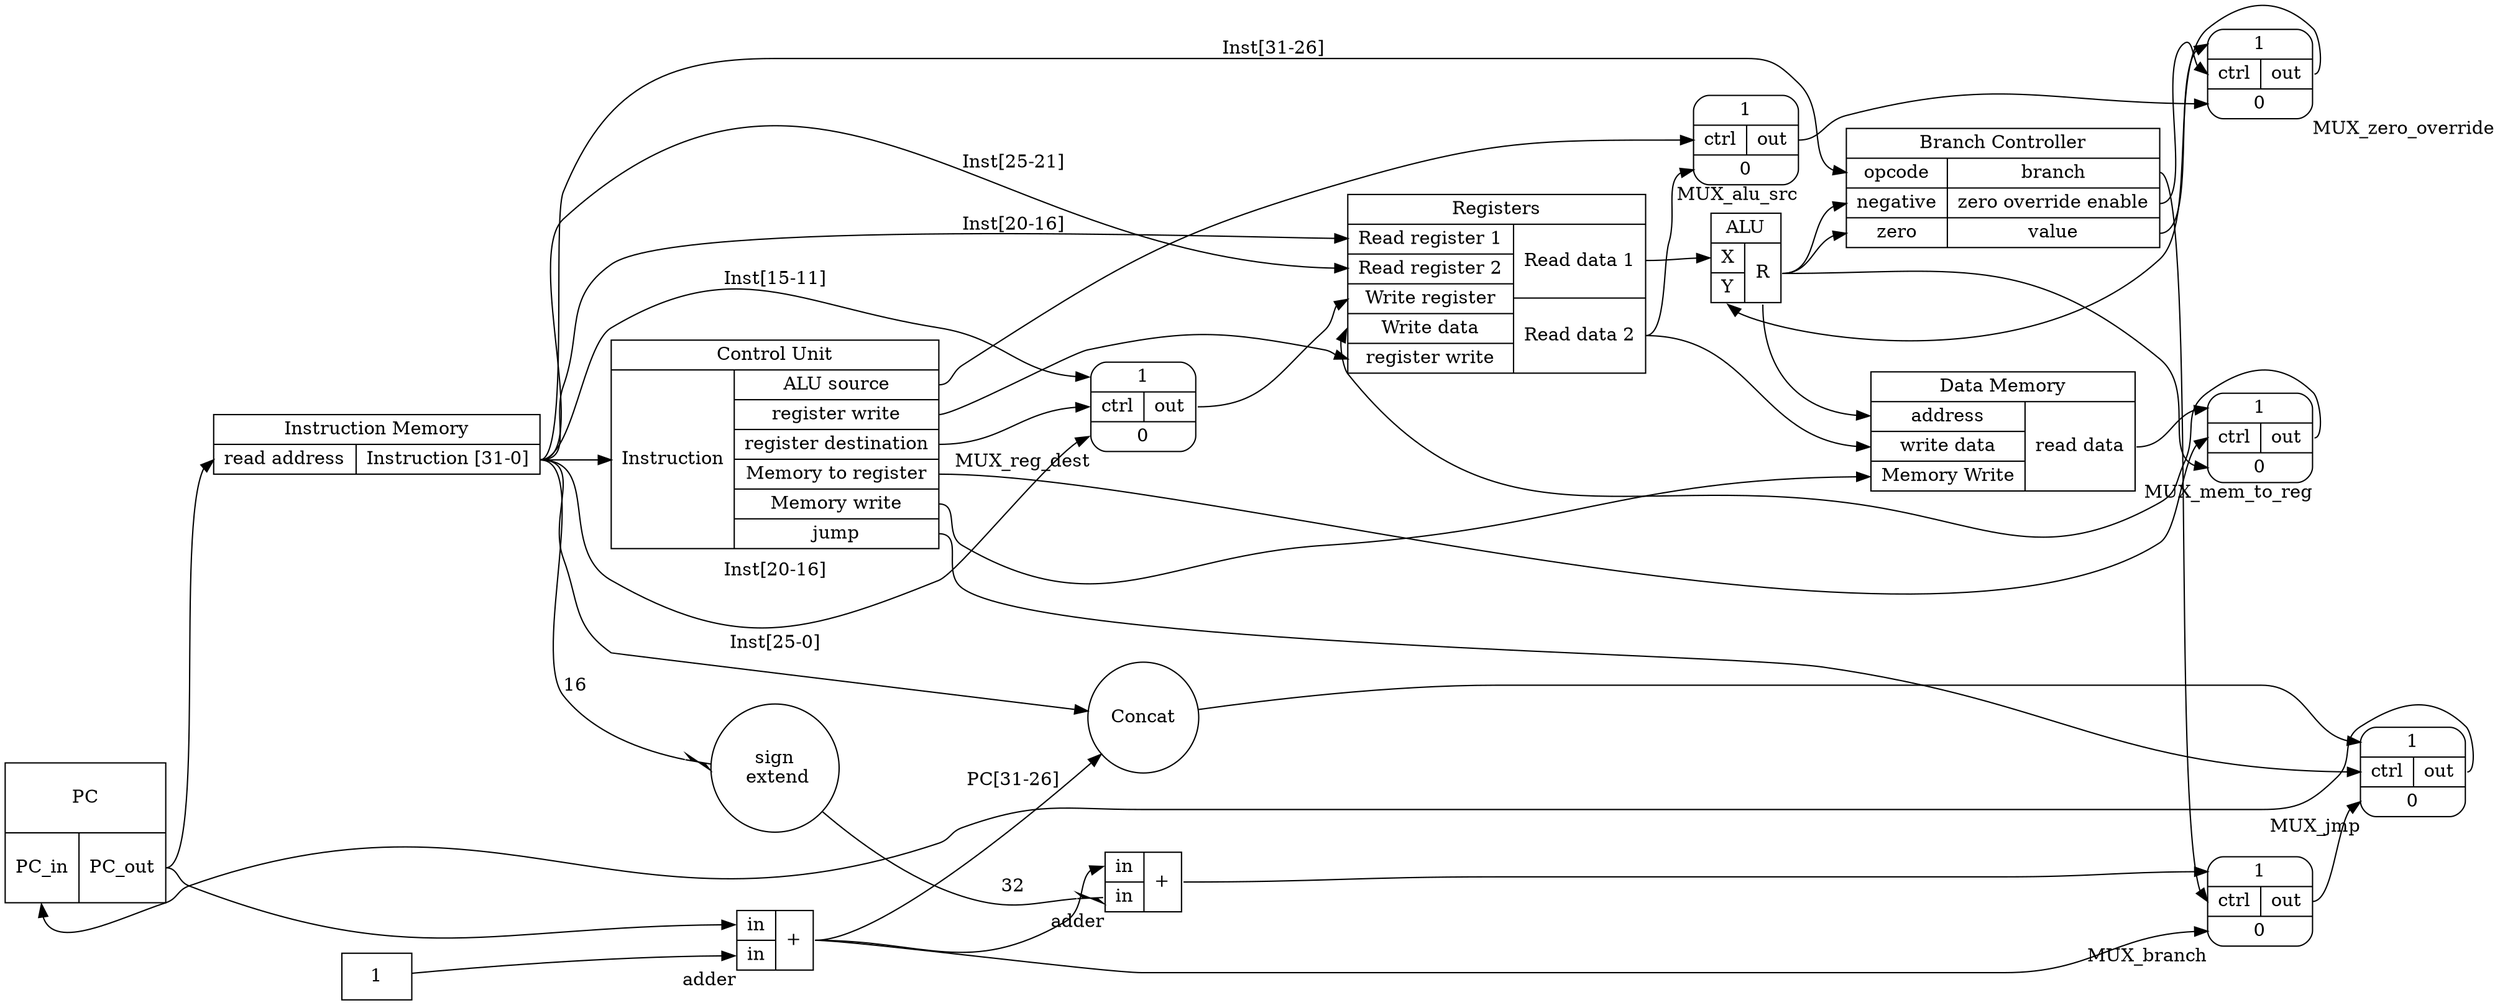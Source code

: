 digraph graphname {
    graph [rankdir="LR" overlap="scale"]; //splines="ortho"
    node [shape=record];


    // f0 always refer to the part of block/component/blob that has its name on it
    // except for muxes, which have their names floating around them as an external label
    "PC" [height="1.5" label="<f0> PC | {<in> PC_in | <out> PC_out }"];

    "Add1" [xlabel="adder" label="{{<in1> in | <in2> in} | <out> +}}"]; //in1 should get rendered as the top one
    "constant_1" [label="1" shape="text"];


    "Add2" [xlabel="adder" label="{{<in1> in | <in2> in} | <out> +}}"];
    "Concat" [shape="circle"];
    "Sign Extend" [ shape="circle" label="sign\n extend"];

    "Control Unit" [label="<f0> Control Unit | {{ <inst> Instruction} | {<alusource> ALU source | <regwrite> register write | <regdest> register destination | <memtoreg> Memory to register | <memw> Memory write | <jump> jump}}"];
    "Branch Controller" [label="<f0> Branch Controller | {{<opcode> opcode | <negative> negative | <zero> zero } | { <branch> branch | <zerooverride> zero override enable | <value> value }}"];

    "ALU" [label="<f0> ALU | {{<x> X | <y> Y} | {<r> R}}"];

    "Registers" [label="<f0> Registers | {{<readreg1> Read register 1 | <readreg2> Read register 2 | <wreg> Write register | <wdata> Write data | <regwrite> register write} | {<readdata1> Read data 1 | <readdata2> Read data 2}} "];

    "Instruction Memory" [label=" <f0>Instruction Memory | {<read address> read address | <inst> Instruction [31-0]}"];
    "Data Memory" [label=" <f0> Data Memory | {{ <address> address | <wdata> write data | <memwrite> Memory Write } | {<rdata> read data} }}"];

    // MUX layout:
    // 1 on top, 0 on bottom
    // control signal is middle-left
    // output is middle-right
    "Register Destination MUX" [shape="Mrecord" label="<1> 1 | { <control> ctrl | <out> out } | <0> 0" xlabel="MUX_reg_dest"];
    "ALU Source MUX" [shape="Mrecord" label="<1> 1 | { <control> ctrl | <out> out } | <0> 0" xlabel="MUX_alu_src"];
    "Branch MUX" [shape="Mrecord" label="<1> 1 | { <control> ctrl | <out> out } | <0> 0" xlabel="MUX_branch"];
    "Jump MUX" [shape="Mrecord" label="<1> 1 | { <control> ctrl | <out> out } | <0> 0" xlabel="MUX_jmp"];
    "Memory to Register MUX" [shape="Mrecord" label="<1> 1 | { <control> ctrl | <out> out } | <0> 0" xlabel="MUX_mem_to_reg"];
    "Zero Override MUX" [shape="Mrecord" label="<1> 1 | { <control> ctrl | <out> out } | <0> 0" xlabel="MUX_zero_override"]

    // was this removed from the design?
//    "Shift Swap MUX" [shape="Mrecord" label="<1> 1 | { <control> | <out> }| <0> 0" xlabel="MUX_shift_swap"];

    // signals! erm I mean EDGES
    PC:out -> "Instruction Memory":"read address";
    PC:out -> "Add1":in1;
    // need to hack the '1' in on the first adder somehow
    constant_1 -> "Add1":in2;

    Add1:out -> Concat [label="PC[31-26]"];
    Add1:out -> Add2:in1;
    Add1:out -> "Branch MUX":0;

    Add2:out -> "Branch MUX":1;

    "Branch MUX":out -> "Jump MUX":0;
    "Jump MUX":out -> PC:in;
    "Register Destination MUX":out -> "Registers":"wreg";
    "ALU Source MUX":out -> "Zero Override MUX":0;
    "Zero Override MUX":out -> "ALU":y;
    "Memory to Register MUX":out -> "Registers":wdata;


    "Instruction Memory":inst -> "Registers":"readreg2" [label="Inst[25-21]"];
    "Instruction Memory":inst -> "Registers":"readreg1" [label="Inst[20-16]"];
    "Instruction Memory":inst -> "Register Destination MUX":0 [label="Inst[20-16]"];
    "Instruction Memory":inst -> "Register Destination MUX":1 [label="Inst[15-11]"];
    "Instruction Memory":inst -> "Concat" [label="Inst[25-0]"];
    "Instruction Memory":inst -> "Control Unit":inst;
    "Instruction Memory":inst -> "Sign Extend" [label="16" arrowhead="rcrowlvee"];
    "Instruction Memory":inst -> "Branch Controller":opcode [label="Inst[31-26]"];

    "Sign Extend" -> Add2:in2 [label="32" arrowhead="rcrowlvee"];

    "Registers":"readdata1" -> "ALU":x;
    "Registers":"readdata2" -> "ALU Source MUX":0;
    "Registers":"readdata2" -> "Data Memory":"wdata";

    "ALU":r -> "Data Memory":"address";
    "ALU":r -> "Memory to Register MUX":0;
    "ALU":r -> "Branch Controller":"zero";
    "ALU":r -> "Branch Controller":"negative";

    "Data Memory":"rdata" -> "Memory to Register MUX":1;

    "Branch Controller":"zerooverride" -> "Zero Override MUX":control;
    "Branch Controller":"value" -> "Zero Override MUX":1;
    "Branch Controller":"branch" -> "Branch MUX":control;

    "Control Unit":alusource -> "ALU Source MUX":control;
    "Control Unit":regwrite -> "Registers":regwrite;
    "Control Unit":regdest -> "Register Destination MUX":control;
    "Control Unit":jump -> "Jump MUX":control;
    "Control Unit":memw -> "Data Memory":memwrite;
    "Control Unit":memtoreg -> "Memory to Register MUX":control;

    "Concat" -> "Jump MUX":1;
 }
